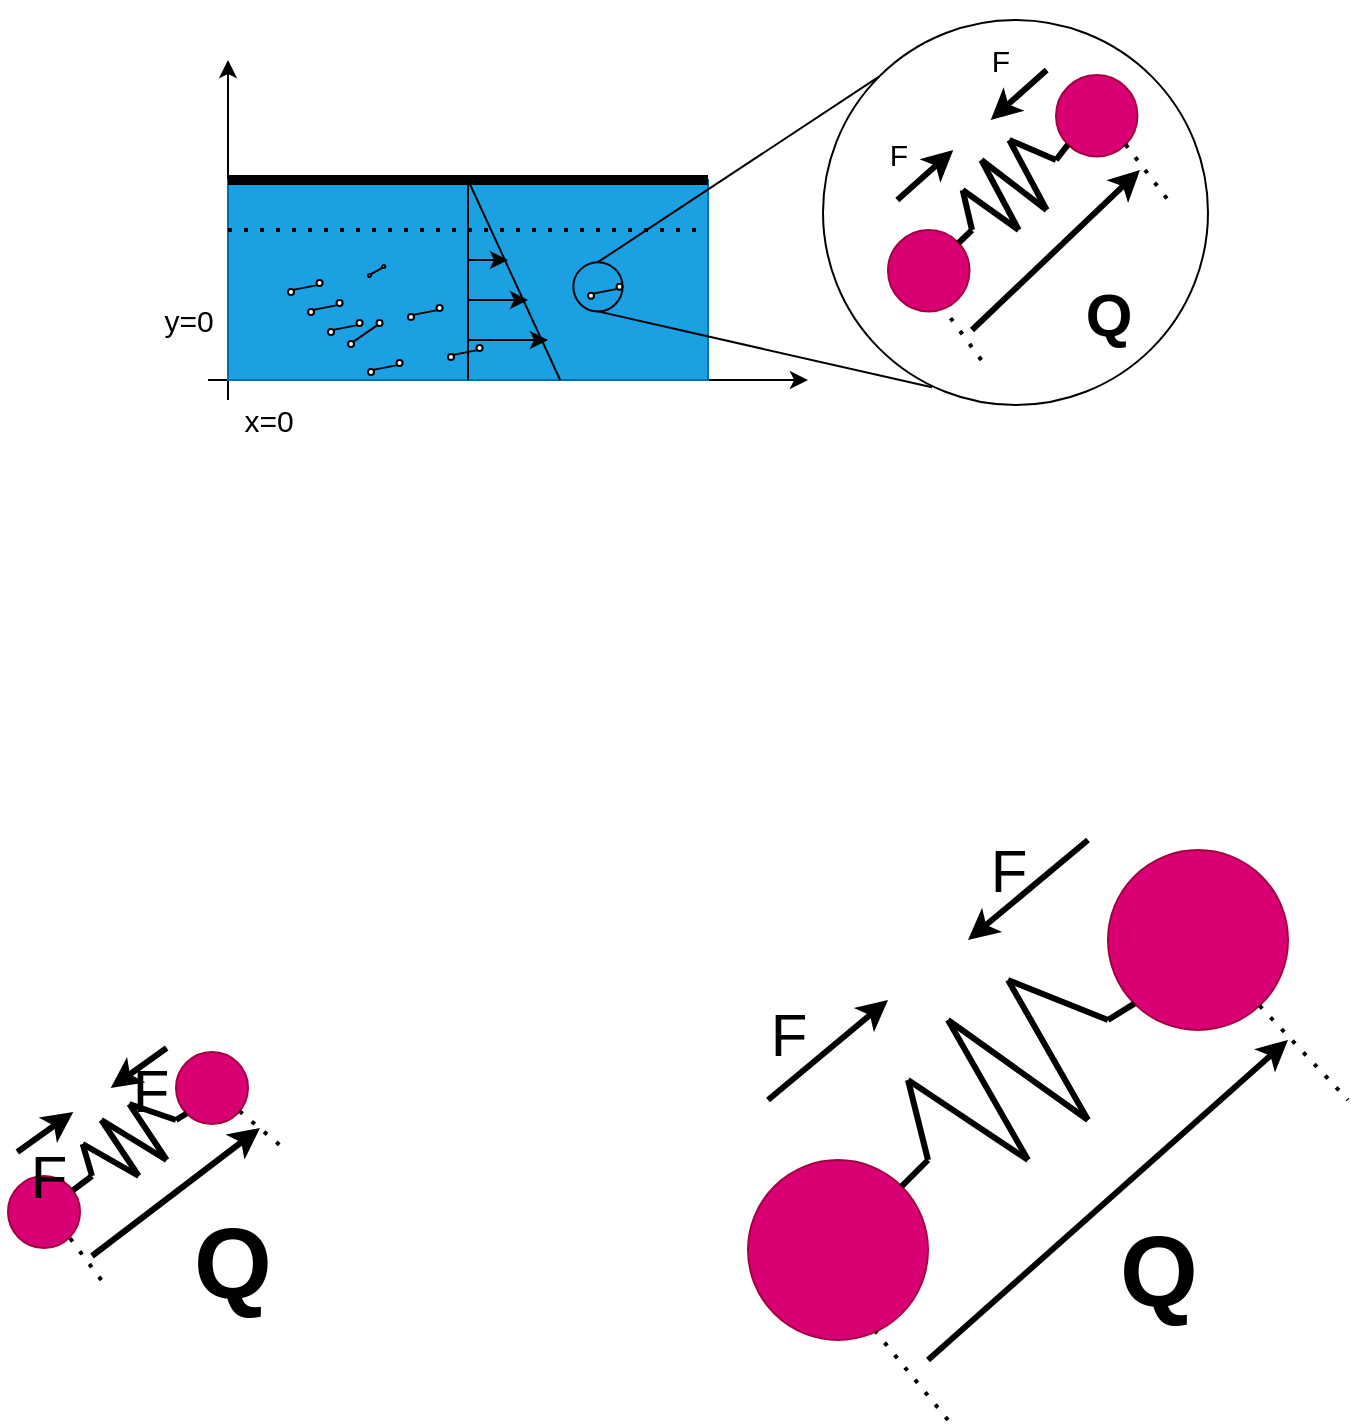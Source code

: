 <mxfile version="20.5.3" type="github">
  <diagram id="RbWwaUtCM0gXpG9aIwTm" name="第 1 页">
    <mxGraphModel dx="1182" dy="732" grid="0" gridSize="10" guides="1" tooltips="1" connect="1" arrows="1" fold="1" page="1" pageScale="1" pageWidth="827" pageHeight="1169" math="0" shadow="0">
      <root>
        <mxCell id="0" />
        <mxCell id="1" style="" parent="0" />
        <mxCell id="zauIGiu-Af3dXEBVpL37-1" value="" style="endArrow=classic;html=1;rounded=0;" edge="1" parent="1">
          <mxGeometry width="50" height="50" relative="1" as="geometry">
            <mxPoint x="190" y="360" as="sourcePoint" />
            <mxPoint x="490" y="360" as="targetPoint" />
          </mxGeometry>
        </mxCell>
        <mxCell id="zauIGiu-Af3dXEBVpL37-2" value="" style="endArrow=classic;html=1;rounded=0;" edge="1" parent="1">
          <mxGeometry width="50" height="50" relative="1" as="geometry">
            <mxPoint x="200" y="370" as="sourcePoint" />
            <mxPoint x="200" y="200" as="targetPoint" />
          </mxGeometry>
        </mxCell>
        <mxCell id="zauIGiu-Af3dXEBVpL37-32" value="" style="rounded=0;whiteSpace=wrap;html=1;fillStyle=auto;strokeColor=#006EAF;fillColor=#1ba1e2;fontColor=#ffffff;" vertex="1" parent="1">
          <mxGeometry x="200" y="260" width="240" height="100" as="geometry" />
        </mxCell>
        <mxCell id="zauIGiu-Af3dXEBVpL37-33" value="" style="endArrow=none;dashed=1;html=1;dashPattern=1 3;strokeWidth=2;rounded=0;exitX=0;exitY=0.25;exitDx=0;exitDy=0;entryX=1;entryY=0.25;entryDx=0;entryDy=0;" edge="1" parent="1" source="zauIGiu-Af3dXEBVpL37-32" target="zauIGiu-Af3dXEBVpL37-32">
          <mxGeometry width="50" height="50" relative="1" as="geometry">
            <mxPoint x="390" y="500" as="sourcePoint" />
            <mxPoint x="440" y="450" as="targetPoint" />
          </mxGeometry>
        </mxCell>
        <mxCell id="zauIGiu-Af3dXEBVpL37-34" value="" style="endArrow=none;html=1;rounded=0;strokeWidth=5;entryX=1;entryY=0;entryDx=0;entryDy=0;" edge="1" parent="1" target="zauIGiu-Af3dXEBVpL37-32">
          <mxGeometry width="50" height="50" relative="1" as="geometry">
            <mxPoint x="200" y="260" as="sourcePoint" />
            <mxPoint x="250" y="210" as="targetPoint" />
          </mxGeometry>
        </mxCell>
        <mxCell id="zauIGiu-Af3dXEBVpL37-35" value="" style="endArrow=none;html=1;rounded=0;strokeWidth=1;exitX=0.5;exitY=1;exitDx=0;exitDy=0;" edge="1" parent="1" source="zauIGiu-Af3dXEBVpL37-32">
          <mxGeometry width="50" height="50" relative="1" as="geometry">
            <mxPoint x="280" y="340" as="sourcePoint" />
            <mxPoint x="320" y="260" as="targetPoint" />
          </mxGeometry>
        </mxCell>
        <mxCell id="zauIGiu-Af3dXEBVpL37-36" value="" style="endArrow=none;html=1;rounded=0;strokeWidth=1;exitX=0.692;exitY=1;exitDx=0;exitDy=0;exitPerimeter=0;" edge="1" parent="1" source="zauIGiu-Af3dXEBVpL37-32">
          <mxGeometry width="50" height="50" relative="1" as="geometry">
            <mxPoint x="350" y="350" as="sourcePoint" />
            <mxPoint x="320" y="260" as="targetPoint" />
          </mxGeometry>
        </mxCell>
        <mxCell id="zauIGiu-Af3dXEBVpL37-37" value="" style="endArrow=classic;html=1;rounded=0;strokeWidth=1;" edge="1" parent="1">
          <mxGeometry width="50" height="50" relative="1" as="geometry">
            <mxPoint x="320" y="300" as="sourcePoint" />
            <mxPoint x="340" y="300" as="targetPoint" />
          </mxGeometry>
        </mxCell>
        <mxCell id="zauIGiu-Af3dXEBVpL37-38" value="" style="endArrow=classic;html=1;rounded=0;strokeWidth=1;" edge="1" parent="1">
          <mxGeometry width="50" height="50" relative="1" as="geometry">
            <mxPoint x="320" y="320" as="sourcePoint" />
            <mxPoint x="350" y="320" as="targetPoint" />
          </mxGeometry>
        </mxCell>
        <mxCell id="zauIGiu-Af3dXEBVpL37-39" value="" style="endArrow=classic;html=1;rounded=0;strokeWidth=1;" edge="1" parent="1">
          <mxGeometry width="50" height="50" relative="1" as="geometry">
            <mxPoint x="320" y="340" as="sourcePoint" />
            <mxPoint x="360" y="340" as="targetPoint" />
          </mxGeometry>
        </mxCell>
        <mxCell id="zauIGiu-Af3dXEBVpL37-54" value="" style="group" vertex="1" connectable="0" parent="1">
          <mxGeometry x="230" y="310" width="20" height="7.5" as="geometry" />
        </mxCell>
        <mxCell id="zauIGiu-Af3dXEBVpL37-55" value="" style="ellipse;whiteSpace=wrap;html=1;aspect=fixed;fillStyle=auto;" vertex="1" parent="zauIGiu-Af3dXEBVpL37-54">
          <mxGeometry y="4.5" width="3" height="3" as="geometry" />
        </mxCell>
        <mxCell id="zauIGiu-Af3dXEBVpL37-56" value="" style="ellipse;whiteSpace=wrap;html=1;aspect=fixed;fillStyle=auto;" vertex="1" parent="zauIGiu-Af3dXEBVpL37-54">
          <mxGeometry x="14.286" width="3" height="3" as="geometry" />
        </mxCell>
        <mxCell id="zauIGiu-Af3dXEBVpL37-57" value="" style="endArrow=none;html=1;rounded=0;strokeWidth=1;entryX=0;entryY=1;entryDx=0;entryDy=0;exitX=1;exitY=0;exitDx=0;exitDy=0;" edge="1" parent="zauIGiu-Af3dXEBVpL37-54" source="zauIGiu-Af3dXEBVpL37-55" target="zauIGiu-Af3dXEBVpL37-56">
          <mxGeometry width="50" height="50" relative="1" as="geometry">
            <mxPoint x="5.714" y="4.5" as="sourcePoint" />
            <mxPoint x="11.429" y="1.5" as="targetPoint" />
          </mxGeometry>
        </mxCell>
        <mxCell id="zauIGiu-Af3dXEBVpL37-62" value="" style="group" vertex="1" connectable="0" parent="1">
          <mxGeometry x="240" y="320" width="20" height="7.5" as="geometry" />
        </mxCell>
        <mxCell id="zauIGiu-Af3dXEBVpL37-63" value="" style="ellipse;whiteSpace=wrap;html=1;aspect=fixed;fillStyle=auto;" vertex="1" parent="zauIGiu-Af3dXEBVpL37-62">
          <mxGeometry y="4.5" width="3" height="3" as="geometry" />
        </mxCell>
        <mxCell id="zauIGiu-Af3dXEBVpL37-64" value="" style="ellipse;whiteSpace=wrap;html=1;aspect=fixed;fillStyle=auto;" vertex="1" parent="zauIGiu-Af3dXEBVpL37-62">
          <mxGeometry x="14.286" width="3" height="3" as="geometry" />
        </mxCell>
        <mxCell id="zauIGiu-Af3dXEBVpL37-65" value="" style="endArrow=none;html=1;rounded=0;strokeWidth=1;entryX=0;entryY=1;entryDx=0;entryDy=0;exitX=1;exitY=0;exitDx=0;exitDy=0;" edge="1" parent="zauIGiu-Af3dXEBVpL37-62" source="zauIGiu-Af3dXEBVpL37-63" target="zauIGiu-Af3dXEBVpL37-64">
          <mxGeometry width="50" height="50" relative="1" as="geometry">
            <mxPoint x="5.714" y="4.5" as="sourcePoint" />
            <mxPoint x="11.429" y="1.5" as="targetPoint" />
          </mxGeometry>
        </mxCell>
        <mxCell id="zauIGiu-Af3dXEBVpL37-66" value="" style="group;rotation=90;" vertex="1" connectable="0" parent="1">
          <mxGeometry x="250" y="330" width="20" height="7.5" as="geometry" />
        </mxCell>
        <mxCell id="zauIGiu-Af3dXEBVpL37-67" value="" style="ellipse;whiteSpace=wrap;html=1;aspect=fixed;fillStyle=auto;" vertex="1" parent="zauIGiu-Af3dXEBVpL37-66">
          <mxGeometry y="4.5" width="3" height="3" as="geometry" />
        </mxCell>
        <mxCell id="zauIGiu-Af3dXEBVpL37-68" value="" style="ellipse;whiteSpace=wrap;html=1;aspect=fixed;fillStyle=auto;" vertex="1" parent="zauIGiu-Af3dXEBVpL37-66">
          <mxGeometry x="14.286" width="3" height="3" as="geometry" />
        </mxCell>
        <mxCell id="zauIGiu-Af3dXEBVpL37-69" value="" style="endArrow=none;html=1;rounded=0;strokeWidth=1;entryX=0;entryY=1;entryDx=0;entryDy=0;exitX=1;exitY=0;exitDx=0;exitDy=0;" edge="1" parent="zauIGiu-Af3dXEBVpL37-66" source="zauIGiu-Af3dXEBVpL37-67" target="zauIGiu-Af3dXEBVpL37-68">
          <mxGeometry width="50" height="50" relative="1" as="geometry">
            <mxPoint x="5.714" y="4.5" as="sourcePoint" />
            <mxPoint x="11.429" y="1.5" as="targetPoint" />
          </mxGeometry>
        </mxCell>
        <mxCell id="zauIGiu-Af3dXEBVpL37-70" value="" style="group" vertex="1" connectable="0" parent="1">
          <mxGeometry x="260" y="330" width="20" height="17.5" as="geometry" />
        </mxCell>
        <mxCell id="zauIGiu-Af3dXEBVpL37-71" value="" style="ellipse;whiteSpace=wrap;html=1;aspect=fixed;fillStyle=auto;" vertex="1" parent="zauIGiu-Af3dXEBVpL37-70">
          <mxGeometry y="10.5" width="3" height="3" as="geometry" />
        </mxCell>
        <mxCell id="zauIGiu-Af3dXEBVpL37-72" value="" style="ellipse;whiteSpace=wrap;html=1;aspect=fixed;fillStyle=auto;" vertex="1" parent="zauIGiu-Af3dXEBVpL37-70">
          <mxGeometry x="14.286" width="3" height="3" as="geometry" />
        </mxCell>
        <mxCell id="zauIGiu-Af3dXEBVpL37-73" value="" style="endArrow=none;html=1;rounded=0;strokeWidth=1;entryX=0;entryY=1;entryDx=0;entryDy=0;exitX=1;exitY=0;exitDx=0;exitDy=0;" edge="1" parent="zauIGiu-Af3dXEBVpL37-70" source="zauIGiu-Af3dXEBVpL37-71" target="zauIGiu-Af3dXEBVpL37-72">
          <mxGeometry width="50" height="50" relative="1" as="geometry">
            <mxPoint x="5.714" y="10.5" as="sourcePoint" />
            <mxPoint x="11.429" y="3.5" as="targetPoint" />
          </mxGeometry>
        </mxCell>
        <mxCell id="zauIGiu-Af3dXEBVpL37-74" value="" style="group" vertex="1" connectable="0" parent="1">
          <mxGeometry x="270" y="350" width="20" height="7.5" as="geometry" />
        </mxCell>
        <mxCell id="zauIGiu-Af3dXEBVpL37-75" value="" style="ellipse;whiteSpace=wrap;html=1;aspect=fixed;fillStyle=auto;" vertex="1" parent="zauIGiu-Af3dXEBVpL37-74">
          <mxGeometry y="4.5" width="3" height="3" as="geometry" />
        </mxCell>
        <mxCell id="zauIGiu-Af3dXEBVpL37-76" value="" style="ellipse;whiteSpace=wrap;html=1;aspect=fixed;fillStyle=auto;" vertex="1" parent="zauIGiu-Af3dXEBVpL37-74">
          <mxGeometry x="14.286" width="3" height="3" as="geometry" />
        </mxCell>
        <mxCell id="zauIGiu-Af3dXEBVpL37-77" value="" style="endArrow=none;html=1;rounded=0;strokeWidth=1;entryX=0;entryY=1;entryDx=0;entryDy=0;exitX=1;exitY=0;exitDx=0;exitDy=0;" edge="1" parent="zauIGiu-Af3dXEBVpL37-74" source="zauIGiu-Af3dXEBVpL37-75" target="zauIGiu-Af3dXEBVpL37-76">
          <mxGeometry width="50" height="50" relative="1" as="geometry">
            <mxPoint x="5.714" y="4.5" as="sourcePoint" />
            <mxPoint x="11.429" y="1.5" as="targetPoint" />
          </mxGeometry>
        </mxCell>
        <mxCell id="zauIGiu-Af3dXEBVpL37-78" value="" style="group" vertex="1" connectable="0" parent="1">
          <mxGeometry x="290" y="322.5" width="20" height="7.5" as="geometry" />
        </mxCell>
        <mxCell id="zauIGiu-Af3dXEBVpL37-79" value="" style="ellipse;whiteSpace=wrap;html=1;aspect=fixed;fillStyle=auto;" vertex="1" parent="zauIGiu-Af3dXEBVpL37-78">
          <mxGeometry y="4.5" width="3" height="3" as="geometry" />
        </mxCell>
        <mxCell id="zauIGiu-Af3dXEBVpL37-80" value="" style="ellipse;whiteSpace=wrap;html=1;aspect=fixed;fillStyle=auto;" vertex="1" parent="zauIGiu-Af3dXEBVpL37-78">
          <mxGeometry x="14.286" width="3" height="3" as="geometry" />
        </mxCell>
        <mxCell id="zauIGiu-Af3dXEBVpL37-81" value="" style="endArrow=none;html=1;rounded=0;strokeWidth=1;entryX=0;entryY=1;entryDx=0;entryDy=0;exitX=1;exitY=0;exitDx=0;exitDy=0;" edge="1" parent="zauIGiu-Af3dXEBVpL37-78" source="zauIGiu-Af3dXEBVpL37-79" target="zauIGiu-Af3dXEBVpL37-80">
          <mxGeometry width="50" height="50" relative="1" as="geometry">
            <mxPoint x="5.714" y="4.5" as="sourcePoint" />
            <mxPoint x="11.429" y="1.5" as="targetPoint" />
          </mxGeometry>
        </mxCell>
        <mxCell id="zauIGiu-Af3dXEBVpL37-82" value="" style="group" vertex="1" connectable="0" parent="1">
          <mxGeometry x="270" y="302.5" width="10" height="7.5" as="geometry" />
        </mxCell>
        <mxCell id="zauIGiu-Af3dXEBVpL37-83" value="" style="ellipse;whiteSpace=wrap;html=1;aspect=fixed;fillStyle=auto;" vertex="1" parent="zauIGiu-Af3dXEBVpL37-82">
          <mxGeometry y="4.5" width="1.5" height="1.5" as="geometry" />
        </mxCell>
        <mxCell id="zauIGiu-Af3dXEBVpL37-84" value="" style="ellipse;whiteSpace=wrap;html=1;aspect=fixed;fillStyle=auto;" vertex="1" parent="zauIGiu-Af3dXEBVpL37-82">
          <mxGeometry x="7.143" width="1.5" height="1.5" as="geometry" />
        </mxCell>
        <mxCell id="zauIGiu-Af3dXEBVpL37-85" value="" style="endArrow=none;html=1;rounded=0;strokeWidth=1;entryX=0;entryY=1;entryDx=0;entryDy=0;exitX=1;exitY=0;exitDx=0;exitDy=0;" edge="1" parent="zauIGiu-Af3dXEBVpL37-82" source="zauIGiu-Af3dXEBVpL37-83" target="zauIGiu-Af3dXEBVpL37-84">
          <mxGeometry width="50" height="50" relative="1" as="geometry">
            <mxPoint x="2.857" y="4.5" as="sourcePoint" />
            <mxPoint x="5.714" y="1.5" as="targetPoint" />
          </mxGeometry>
        </mxCell>
        <mxCell id="zauIGiu-Af3dXEBVpL37-86" value="" style="group" vertex="1" connectable="0" parent="1">
          <mxGeometry x="380" y="311.88" width="50" height="53.75" as="geometry" />
        </mxCell>
        <mxCell id="zauIGiu-Af3dXEBVpL37-87" value="" style="ellipse;whiteSpace=wrap;html=1;aspect=fixed;fillStyle=auto;" vertex="1" parent="zauIGiu-Af3dXEBVpL37-86">
          <mxGeometry y="4.5" width="3" height="3" as="geometry" />
        </mxCell>
        <mxCell id="zauIGiu-Af3dXEBVpL37-88" value="" style="ellipse;whiteSpace=wrap;html=1;aspect=fixed;fillStyle=auto;" vertex="1" parent="zauIGiu-Af3dXEBVpL37-86">
          <mxGeometry x="14.286" width="3" height="3" as="geometry" />
        </mxCell>
        <mxCell id="zauIGiu-Af3dXEBVpL37-89" value="" style="endArrow=none;html=1;rounded=0;strokeWidth=1;entryX=0;entryY=1;entryDx=0;entryDy=0;exitX=1;exitY=0;exitDx=0;exitDy=0;" edge="1" parent="zauIGiu-Af3dXEBVpL37-86" source="zauIGiu-Af3dXEBVpL37-87" target="zauIGiu-Af3dXEBVpL37-88">
          <mxGeometry width="50" height="50" relative="1" as="geometry">
            <mxPoint x="5.714" y="4.5" as="sourcePoint" />
            <mxPoint x="11.429" y="1.5" as="targetPoint" />
          </mxGeometry>
        </mxCell>
        <mxCell id="zauIGiu-Af3dXEBVpL37-90" value="" style="ellipse;whiteSpace=wrap;html=1;aspect=fixed;fillStyle=auto;fillColor=none;" vertex="1" parent="zauIGiu-Af3dXEBVpL37-86">
          <mxGeometry x="-7.33" y="-10.81" width="24.62" height="24.62" as="geometry" />
        </mxCell>
        <mxCell id="zauIGiu-Af3dXEBVpL37-92" value="" style="endArrow=none;html=1;rounded=0;strokeWidth=1;entryX=0.5;entryY=1;entryDx=0;entryDy=0;exitX=0.283;exitY=0.954;exitDx=0;exitDy=0;exitPerimeter=0;" edge="1" parent="1" source="zauIGiu-Af3dXEBVpL37-94" target="zauIGiu-Af3dXEBVpL37-90">
          <mxGeometry width="50" height="50" relative="1" as="geometry">
            <mxPoint x="520" y="350" as="sourcePoint" />
            <mxPoint x="440" y="450" as="targetPoint" />
          </mxGeometry>
        </mxCell>
        <mxCell id="zauIGiu-Af3dXEBVpL37-93" value="" style="endArrow=none;html=1;rounded=0;strokeWidth=1;entryX=0.5;entryY=0;entryDx=0;entryDy=0;exitX=0;exitY=0;exitDx=0;exitDy=0;" edge="1" parent="1" source="zauIGiu-Af3dXEBVpL37-94" target="zauIGiu-Af3dXEBVpL37-90">
          <mxGeometry width="50" height="50" relative="1" as="geometry">
            <mxPoint x="510" y="270" as="sourcePoint" />
            <mxPoint x="440" y="450" as="targetPoint" />
          </mxGeometry>
        </mxCell>
        <mxCell id="zauIGiu-Af3dXEBVpL37-94" value="" style="ellipse;whiteSpace=wrap;html=1;aspect=fixed;fillStyle=auto;strokeColor=#000000;fillColor=none;" vertex="1" parent="1">
          <mxGeometry x="497.5" y="180" width="192.5" height="192.5" as="geometry" />
        </mxCell>
        <mxCell id="zauIGiu-Af3dXEBVpL37-96" value="" style="group" vertex="1" connectable="0" parent="1">
          <mxGeometry x="310" y="342.5" width="20" height="7.5" as="geometry" />
        </mxCell>
        <mxCell id="zauIGiu-Af3dXEBVpL37-97" value="" style="ellipse;whiteSpace=wrap;html=1;aspect=fixed;fillStyle=auto;" vertex="1" parent="zauIGiu-Af3dXEBVpL37-96">
          <mxGeometry y="4.5" width="3" height="3" as="geometry" />
        </mxCell>
        <mxCell id="zauIGiu-Af3dXEBVpL37-98" value="" style="ellipse;whiteSpace=wrap;html=1;aspect=fixed;fillStyle=auto;" vertex="1" parent="zauIGiu-Af3dXEBVpL37-96">
          <mxGeometry x="14.286" width="3" height="3" as="geometry" />
        </mxCell>
        <mxCell id="zauIGiu-Af3dXEBVpL37-99" value="" style="endArrow=none;html=1;rounded=0;strokeWidth=1;entryX=0;entryY=1;entryDx=0;entryDy=0;exitX=1;exitY=0;exitDx=0;exitDy=0;" edge="1" parent="zauIGiu-Af3dXEBVpL37-96" source="zauIGiu-Af3dXEBVpL37-97" target="zauIGiu-Af3dXEBVpL37-98">
          <mxGeometry width="50" height="50" relative="1" as="geometry">
            <mxPoint x="5.714" y="4.5" as="sourcePoint" />
            <mxPoint x="11.429" y="1.5" as="targetPoint" />
          </mxGeometry>
        </mxCell>
        <mxCell id="zauIGiu-Af3dXEBVpL37-136" value="" style="group" vertex="1" connectable="0" parent="1">
          <mxGeometry x="460" y="580" width="300" height="300" as="geometry" />
        </mxCell>
        <mxCell id="zauIGiu-Af3dXEBVpL37-95" value="" style="ellipse;whiteSpace=wrap;html=1;aspect=fixed;fillStyle=auto;strokeColor=#A50040;fillColor=#d80073;fontColor=#ffffff;" vertex="1" parent="zauIGiu-Af3dXEBVpL37-136">
          <mxGeometry x="180" y="15" width="90" height="90" as="geometry" />
        </mxCell>
        <mxCell id="zauIGiu-Af3dXEBVpL37-112" value="" style="ellipse;whiteSpace=wrap;html=1;aspect=fixed;fillStyle=auto;strokeColor=#A50040;fillColor=#d80073;fontColor=#ffffff;direction=south;" vertex="1" parent="zauIGiu-Af3dXEBVpL37-136">
          <mxGeometry y="170" width="90" height="90" as="geometry" />
        </mxCell>
        <mxCell id="zauIGiu-Af3dXEBVpL37-113" value="" style="endArrow=none;html=1;rounded=0;strokeWidth=3;entryX=0;entryY=1;entryDx=0;entryDy=0;" edge="1" parent="zauIGiu-Af3dXEBVpL37-136" target="zauIGiu-Af3dXEBVpL37-95">
          <mxGeometry width="50" height="50" relative="1" as="geometry">
            <mxPoint x="180" y="100" as="sourcePoint" />
            <mxPoint x="-20" y="-30" as="targetPoint" />
          </mxGeometry>
        </mxCell>
        <mxCell id="zauIGiu-Af3dXEBVpL37-117" value="" style="endArrow=none;html=1;rounded=0;strokeWidth=3;" edge="1" parent="zauIGiu-Af3dXEBVpL37-136">
          <mxGeometry width="50" height="50" relative="1" as="geometry">
            <mxPoint x="130" y="80" as="sourcePoint" />
            <mxPoint x="180" y="100" as="targetPoint" />
          </mxGeometry>
        </mxCell>
        <mxCell id="zauIGiu-Af3dXEBVpL37-118" value="" style="endArrow=none;html=1;rounded=0;strokeWidth=3;" edge="1" parent="zauIGiu-Af3dXEBVpL37-136">
          <mxGeometry width="50" height="50" relative="1" as="geometry">
            <mxPoint x="170" y="150" as="sourcePoint" />
            <mxPoint x="130" y="80" as="targetPoint" />
          </mxGeometry>
        </mxCell>
        <mxCell id="zauIGiu-Af3dXEBVpL37-119" value="" style="endArrow=none;html=1;rounded=0;strokeWidth=3;" edge="1" parent="zauIGiu-Af3dXEBVpL37-136">
          <mxGeometry width="50" height="50" relative="1" as="geometry">
            <mxPoint x="100" y="100" as="sourcePoint" />
            <mxPoint x="170" y="150" as="targetPoint" />
          </mxGeometry>
        </mxCell>
        <mxCell id="zauIGiu-Af3dXEBVpL37-120" value="" style="endArrow=none;html=1;rounded=0;strokeWidth=3;" edge="1" parent="zauIGiu-Af3dXEBVpL37-136">
          <mxGeometry width="50" height="50" relative="1" as="geometry">
            <mxPoint x="140" y="170" as="sourcePoint" />
            <mxPoint x="100" y="100" as="targetPoint" />
          </mxGeometry>
        </mxCell>
        <mxCell id="zauIGiu-Af3dXEBVpL37-121" value="" style="endArrow=none;html=1;rounded=0;strokeWidth=3;" edge="1" parent="zauIGiu-Af3dXEBVpL37-136">
          <mxGeometry width="50" height="50" relative="1" as="geometry">
            <mxPoint x="80" y="130" as="sourcePoint" />
            <mxPoint x="140" y="170" as="targetPoint" />
          </mxGeometry>
        </mxCell>
        <mxCell id="zauIGiu-Af3dXEBVpL37-122" value="" style="endArrow=none;html=1;rounded=0;strokeWidth=3;" edge="1" parent="zauIGiu-Af3dXEBVpL37-136">
          <mxGeometry width="50" height="50" relative="1" as="geometry">
            <mxPoint x="90" y="170" as="sourcePoint" />
            <mxPoint x="80" y="130" as="targetPoint" />
          </mxGeometry>
        </mxCell>
        <mxCell id="zauIGiu-Af3dXEBVpL37-123" value="" style="endArrow=none;html=1;rounded=0;strokeWidth=3;" edge="1" parent="zauIGiu-Af3dXEBVpL37-136" source="zauIGiu-Af3dXEBVpL37-112">
          <mxGeometry width="50" height="50" relative="1" as="geometry">
            <mxPoint x="-70" y="20" as="sourcePoint" />
            <mxPoint x="90" y="170" as="targetPoint" />
          </mxGeometry>
        </mxCell>
        <mxCell id="zauIGiu-Af3dXEBVpL37-124" value="" style="endArrow=classic;html=1;rounded=0;strokeWidth=3;" edge="1" parent="zauIGiu-Af3dXEBVpL37-136">
          <mxGeometry width="50" height="50" relative="1" as="geometry">
            <mxPoint x="90" y="270" as="sourcePoint" />
            <mxPoint x="270" y="110" as="targetPoint" />
          </mxGeometry>
        </mxCell>
        <mxCell id="zauIGiu-Af3dXEBVpL37-126" value="" style="endArrow=none;dashed=1;html=1;dashPattern=1 3;strokeWidth=2;rounded=0;" edge="1" parent="zauIGiu-Af3dXEBVpL37-136" source="zauIGiu-Af3dXEBVpL37-95">
          <mxGeometry width="50" height="50" relative="1" as="geometry">
            <mxPoint x="-70" y="20" as="sourcePoint" />
            <mxPoint x="300" y="140" as="targetPoint" />
          </mxGeometry>
        </mxCell>
        <mxCell id="zauIGiu-Af3dXEBVpL37-127" value="" style="endArrow=none;dashed=1;html=1;dashPattern=1 3;strokeWidth=2;rounded=0;entryX=0.956;entryY=0.289;entryDx=0;entryDy=0;entryPerimeter=0;" edge="1" parent="zauIGiu-Af3dXEBVpL37-136" target="zauIGiu-Af3dXEBVpL37-112">
          <mxGeometry width="50" height="50" relative="1" as="geometry">
            <mxPoint x="100" y="300" as="sourcePoint" />
            <mxPoint x="-20" y="-30" as="targetPoint" />
          </mxGeometry>
        </mxCell>
        <mxCell id="zauIGiu-Af3dXEBVpL37-128" value="&lt;b&gt;&lt;font style=&quot;font-size: 50px;&quot;&gt;Q&lt;/font&gt;&lt;/b&gt;" style="text;html=1;align=center;verticalAlign=middle;resizable=0;points=[];autosize=1;strokeColor=none;fillColor=none;" vertex="1" parent="zauIGiu-Af3dXEBVpL37-136">
          <mxGeometry x="175" y="190" width="60" height="70" as="geometry" />
        </mxCell>
        <mxCell id="zauIGiu-Af3dXEBVpL37-129" value="" style="endArrow=classic;html=1;rounded=0;strokeWidth=3;fontSize=50;" edge="1" parent="zauIGiu-Af3dXEBVpL37-136">
          <mxGeometry width="50" height="50" relative="1" as="geometry">
            <mxPoint x="10" y="140" as="sourcePoint" />
            <mxPoint x="70" y="90" as="targetPoint" />
          </mxGeometry>
        </mxCell>
        <mxCell id="zauIGiu-Af3dXEBVpL37-130" value="" style="endArrow=classic;html=1;rounded=0;strokeWidth=3;fontSize=50;" edge="1" parent="zauIGiu-Af3dXEBVpL37-136">
          <mxGeometry width="50" height="50" relative="1" as="geometry">
            <mxPoint x="170" y="10" as="sourcePoint" />
            <mxPoint x="110" y="60" as="targetPoint" />
          </mxGeometry>
        </mxCell>
        <mxCell id="zauIGiu-Af3dXEBVpL37-134" value="&lt;font style=&quot;font-size: 30px;&quot;&gt;F&lt;/font&gt;" style="text;html=1;align=center;verticalAlign=middle;resizable=0;points=[];autosize=1;strokeColor=none;fillColor=none;fontSize=50;" vertex="1" parent="zauIGiu-Af3dXEBVpL37-136">
          <mxGeometry y="65" width="40" height="70" as="geometry" />
        </mxCell>
        <mxCell id="zauIGiu-Af3dXEBVpL37-135" value="F" style="text;html=1;align=center;verticalAlign=middle;resizable=0;points=[];autosize=1;strokeColor=none;fillColor=none;fontSize=30;" vertex="1" parent="zauIGiu-Af3dXEBVpL37-136">
          <mxGeometry x="110" width="40" height="50" as="geometry" />
        </mxCell>
        <mxCell id="zauIGiu-Af3dXEBVpL37-137" value="" style="group" vertex="1" connectable="0" parent="1">
          <mxGeometry x="90" y="690" width="140" height="120" as="geometry" />
        </mxCell>
        <mxCell id="zauIGiu-Af3dXEBVpL37-138" value="" style="ellipse;whiteSpace=wrap;html=1;aspect=fixed;fillStyle=auto;strokeColor=#A50040;fillColor=#d80073;fontColor=#ffffff;" vertex="1" parent="zauIGiu-Af3dXEBVpL37-137">
          <mxGeometry x="84" y="6" width="36" height="36" as="geometry" />
        </mxCell>
        <mxCell id="zauIGiu-Af3dXEBVpL37-139" value="" style="ellipse;whiteSpace=wrap;html=1;aspect=fixed;fillStyle=auto;strokeColor=#A50040;fillColor=#d80073;fontColor=#ffffff;direction=south;" vertex="1" parent="zauIGiu-Af3dXEBVpL37-137">
          <mxGeometry y="68" width="36" height="36" as="geometry" />
        </mxCell>
        <mxCell id="zauIGiu-Af3dXEBVpL37-140" value="" style="endArrow=none;html=1;rounded=0;strokeWidth=3;entryX=0;entryY=1;entryDx=0;entryDy=0;" edge="1" parent="zauIGiu-Af3dXEBVpL37-137" target="zauIGiu-Af3dXEBVpL37-138">
          <mxGeometry width="50" height="50" relative="1" as="geometry">
            <mxPoint x="84" y="40" as="sourcePoint" />
            <mxPoint x="-9.333" y="-12" as="targetPoint" />
          </mxGeometry>
        </mxCell>
        <mxCell id="zauIGiu-Af3dXEBVpL37-141" value="" style="endArrow=none;html=1;rounded=0;strokeWidth=3;" edge="1" parent="zauIGiu-Af3dXEBVpL37-137">
          <mxGeometry width="50" height="50" relative="1" as="geometry">
            <mxPoint x="60.667" y="32" as="sourcePoint" />
            <mxPoint x="84" y="40" as="targetPoint" />
          </mxGeometry>
        </mxCell>
        <mxCell id="zauIGiu-Af3dXEBVpL37-142" value="" style="endArrow=none;html=1;rounded=0;strokeWidth=3;" edge="1" parent="zauIGiu-Af3dXEBVpL37-137">
          <mxGeometry width="50" height="50" relative="1" as="geometry">
            <mxPoint x="79.333" y="60" as="sourcePoint" />
            <mxPoint x="60.667" y="32" as="targetPoint" />
          </mxGeometry>
        </mxCell>
        <mxCell id="zauIGiu-Af3dXEBVpL37-143" value="" style="endArrow=none;html=1;rounded=0;strokeWidth=3;" edge="1" parent="zauIGiu-Af3dXEBVpL37-137">
          <mxGeometry width="50" height="50" relative="1" as="geometry">
            <mxPoint x="46.667" y="40" as="sourcePoint" />
            <mxPoint x="79.333" y="60" as="targetPoint" />
          </mxGeometry>
        </mxCell>
        <mxCell id="zauIGiu-Af3dXEBVpL37-144" value="" style="endArrow=none;html=1;rounded=0;strokeWidth=3;" edge="1" parent="zauIGiu-Af3dXEBVpL37-137">
          <mxGeometry width="50" height="50" relative="1" as="geometry">
            <mxPoint x="65.333" y="68" as="sourcePoint" />
            <mxPoint x="46.667" y="40" as="targetPoint" />
          </mxGeometry>
        </mxCell>
        <mxCell id="zauIGiu-Af3dXEBVpL37-145" value="" style="endArrow=none;html=1;rounded=0;strokeWidth=3;" edge="1" parent="zauIGiu-Af3dXEBVpL37-137">
          <mxGeometry width="50" height="50" relative="1" as="geometry">
            <mxPoint x="37.333" y="52" as="sourcePoint" />
            <mxPoint x="65.333" y="68" as="targetPoint" />
          </mxGeometry>
        </mxCell>
        <mxCell id="zauIGiu-Af3dXEBVpL37-146" value="" style="endArrow=none;html=1;rounded=0;strokeWidth=3;" edge="1" parent="zauIGiu-Af3dXEBVpL37-137">
          <mxGeometry width="50" height="50" relative="1" as="geometry">
            <mxPoint x="42" y="68" as="sourcePoint" />
            <mxPoint x="37.333" y="52" as="targetPoint" />
          </mxGeometry>
        </mxCell>
        <mxCell id="zauIGiu-Af3dXEBVpL37-147" value="" style="endArrow=none;html=1;rounded=0;strokeWidth=3;" edge="1" parent="zauIGiu-Af3dXEBVpL37-137" source="zauIGiu-Af3dXEBVpL37-139">
          <mxGeometry width="50" height="50" relative="1" as="geometry">
            <mxPoint x="-32.667" y="8" as="sourcePoint" />
            <mxPoint x="42" y="68" as="targetPoint" />
          </mxGeometry>
        </mxCell>
        <mxCell id="zauIGiu-Af3dXEBVpL37-148" value="" style="endArrow=classic;html=1;rounded=0;strokeWidth=3;" edge="1" parent="zauIGiu-Af3dXEBVpL37-137">
          <mxGeometry width="50" height="50" relative="1" as="geometry">
            <mxPoint x="42" y="108" as="sourcePoint" />
            <mxPoint x="126" y="44" as="targetPoint" />
          </mxGeometry>
        </mxCell>
        <mxCell id="zauIGiu-Af3dXEBVpL37-149" value="" style="endArrow=none;dashed=1;html=1;dashPattern=1 3;strokeWidth=2;rounded=0;" edge="1" parent="zauIGiu-Af3dXEBVpL37-137" source="zauIGiu-Af3dXEBVpL37-138">
          <mxGeometry width="50" height="50" relative="1" as="geometry">
            <mxPoint x="-32.667" y="8" as="sourcePoint" />
            <mxPoint x="140" y="56" as="targetPoint" />
          </mxGeometry>
        </mxCell>
        <mxCell id="zauIGiu-Af3dXEBVpL37-150" value="" style="endArrow=none;dashed=1;html=1;dashPattern=1 3;strokeWidth=2;rounded=0;entryX=1;entryY=0;entryDx=0;entryDy=0;" edge="1" parent="zauIGiu-Af3dXEBVpL37-137" target="zauIGiu-Af3dXEBVpL37-139">
          <mxGeometry width="50" height="50" relative="1" as="geometry">
            <mxPoint x="46.667" y="120" as="sourcePoint" />
            <mxPoint x="-9.333" y="-12" as="targetPoint" />
          </mxGeometry>
        </mxCell>
        <mxCell id="zauIGiu-Af3dXEBVpL37-151" value="&lt;b&gt;&lt;font style=&quot;font-size: 50px;&quot;&gt;Q&lt;/font&gt;&lt;/b&gt;" style="text;html=1;align=center;verticalAlign=middle;resizable=0;points=[];autosize=1;strokeColor=none;fillColor=none;" vertex="1" parent="zauIGiu-Af3dXEBVpL37-137">
          <mxGeometry x="81.667" y="76" width="60" height="70" as="geometry" />
        </mxCell>
        <mxCell id="zauIGiu-Af3dXEBVpL37-152" value="" style="endArrow=classic;html=1;rounded=0;strokeWidth=3;fontSize=50;" edge="1" parent="zauIGiu-Af3dXEBVpL37-137">
          <mxGeometry width="50" height="50" relative="1" as="geometry">
            <mxPoint x="4.667" y="56" as="sourcePoint" />
            <mxPoint x="32.667" y="36" as="targetPoint" />
          </mxGeometry>
        </mxCell>
        <mxCell id="zauIGiu-Af3dXEBVpL37-153" value="" style="endArrow=classic;html=1;rounded=0;strokeWidth=3;fontSize=50;" edge="1" parent="zauIGiu-Af3dXEBVpL37-137">
          <mxGeometry width="50" height="50" relative="1" as="geometry">
            <mxPoint x="79.333" y="4" as="sourcePoint" />
            <mxPoint x="51.333" y="24" as="targetPoint" />
          </mxGeometry>
        </mxCell>
        <mxCell id="zauIGiu-Af3dXEBVpL37-154" value="&lt;font style=&quot;font-size: 30px;&quot;&gt;F&lt;/font&gt;" style="text;html=1;align=center;verticalAlign=middle;resizable=0;points=[];autosize=1;strokeColor=none;fillColor=none;fontSize=50;" vertex="1" parent="zauIGiu-Af3dXEBVpL37-137">
          <mxGeometry y="26" width="40" height="70" as="geometry" />
        </mxCell>
        <mxCell id="zauIGiu-Af3dXEBVpL37-155" value="F" style="text;html=1;align=center;verticalAlign=middle;resizable=0;points=[];autosize=1;strokeColor=none;fillColor=none;fontSize=30;" vertex="1" parent="zauIGiu-Af3dXEBVpL37-137">
          <mxGeometry x="51.333" width="40" height="50" as="geometry" />
        </mxCell>
        <mxCell id="zauIGiu-Af3dXEBVpL37-263" value="" style="group" vertex="1" connectable="0" parent="1">
          <mxGeometry x="530" y="200" width="140" height="150" as="geometry" />
        </mxCell>
        <mxCell id="zauIGiu-Af3dXEBVpL37-264" value="" style="ellipse;whiteSpace=wrap;html=1;aspect=fixed;fillStyle=auto;strokeColor=#A50040;fillColor=#d80073;fontColor=#ffffff;" vertex="1" parent="zauIGiu-Af3dXEBVpL37-263">
          <mxGeometry x="84" y="7.5" width="40.741" height="40.741" as="geometry" />
        </mxCell>
        <mxCell id="zauIGiu-Af3dXEBVpL37-265" value="" style="ellipse;whiteSpace=wrap;html=1;aspect=fixed;fillStyle=auto;strokeColor=#A50040;fillColor=#d80073;fontColor=#ffffff;direction=south;" vertex="1" parent="zauIGiu-Af3dXEBVpL37-263">
          <mxGeometry y="85" width="40.741" height="40.741" as="geometry" />
        </mxCell>
        <mxCell id="zauIGiu-Af3dXEBVpL37-266" value="" style="endArrow=none;html=1;rounded=0;strokeWidth=3;entryX=0;entryY=1;entryDx=0;entryDy=0;" edge="1" parent="zauIGiu-Af3dXEBVpL37-263" target="zauIGiu-Af3dXEBVpL37-264">
          <mxGeometry width="50" height="50" relative="1" as="geometry">
            <mxPoint x="84" y="50" as="sourcePoint" />
            <mxPoint x="-9.333" y="-15" as="targetPoint" />
          </mxGeometry>
        </mxCell>
        <mxCell id="zauIGiu-Af3dXEBVpL37-267" value="" style="endArrow=none;html=1;rounded=0;strokeWidth=3;" edge="1" parent="zauIGiu-Af3dXEBVpL37-263">
          <mxGeometry width="50" height="50" relative="1" as="geometry">
            <mxPoint x="60.667" y="40" as="sourcePoint" />
            <mxPoint x="84" y="50" as="targetPoint" />
          </mxGeometry>
        </mxCell>
        <mxCell id="zauIGiu-Af3dXEBVpL37-268" value="" style="endArrow=none;html=1;rounded=0;strokeWidth=3;" edge="1" parent="zauIGiu-Af3dXEBVpL37-263">
          <mxGeometry width="50" height="50" relative="1" as="geometry">
            <mxPoint x="79.333" y="75" as="sourcePoint" />
            <mxPoint x="60.667" y="40" as="targetPoint" />
          </mxGeometry>
        </mxCell>
        <mxCell id="zauIGiu-Af3dXEBVpL37-269" value="" style="endArrow=none;html=1;rounded=0;strokeWidth=3;" edge="1" parent="zauIGiu-Af3dXEBVpL37-263">
          <mxGeometry width="50" height="50" relative="1" as="geometry">
            <mxPoint x="46.667" y="50" as="sourcePoint" />
            <mxPoint x="79.333" y="75" as="targetPoint" />
          </mxGeometry>
        </mxCell>
        <mxCell id="zauIGiu-Af3dXEBVpL37-270" value="" style="endArrow=none;html=1;rounded=0;strokeWidth=3;" edge="1" parent="zauIGiu-Af3dXEBVpL37-263">
          <mxGeometry width="50" height="50" relative="1" as="geometry">
            <mxPoint x="65.333" y="85" as="sourcePoint" />
            <mxPoint x="46.667" y="50" as="targetPoint" />
          </mxGeometry>
        </mxCell>
        <mxCell id="zauIGiu-Af3dXEBVpL37-271" value="" style="endArrow=none;html=1;rounded=0;strokeWidth=3;" edge="1" parent="zauIGiu-Af3dXEBVpL37-263">
          <mxGeometry width="50" height="50" relative="1" as="geometry">
            <mxPoint x="37.333" y="65" as="sourcePoint" />
            <mxPoint x="65.333" y="85" as="targetPoint" />
          </mxGeometry>
        </mxCell>
        <mxCell id="zauIGiu-Af3dXEBVpL37-272" value="" style="endArrow=none;html=1;rounded=0;strokeWidth=3;" edge="1" parent="zauIGiu-Af3dXEBVpL37-263">
          <mxGeometry width="50" height="50" relative="1" as="geometry">
            <mxPoint x="42" y="85" as="sourcePoint" />
            <mxPoint x="37.333" y="65" as="targetPoint" />
          </mxGeometry>
        </mxCell>
        <mxCell id="zauIGiu-Af3dXEBVpL37-273" value="" style="endArrow=none;html=1;rounded=0;strokeWidth=3;" edge="1" parent="zauIGiu-Af3dXEBVpL37-263" source="zauIGiu-Af3dXEBVpL37-265">
          <mxGeometry width="50" height="50" relative="1" as="geometry">
            <mxPoint x="-32.667" y="10" as="sourcePoint" />
            <mxPoint x="42" y="85" as="targetPoint" />
          </mxGeometry>
        </mxCell>
        <mxCell id="zauIGiu-Af3dXEBVpL37-274" value="" style="endArrow=classic;html=1;rounded=0;strokeWidth=3;" edge="1" parent="zauIGiu-Af3dXEBVpL37-263">
          <mxGeometry width="50" height="50" relative="1" as="geometry">
            <mxPoint x="42" y="135" as="sourcePoint" />
            <mxPoint x="126" y="55" as="targetPoint" />
          </mxGeometry>
        </mxCell>
        <mxCell id="zauIGiu-Af3dXEBVpL37-275" value="" style="endArrow=none;dashed=1;html=1;dashPattern=1 3;strokeWidth=2;rounded=0;exitX=1;exitY=1;exitDx=0;exitDy=0;" edge="1" parent="zauIGiu-Af3dXEBVpL37-263" source="zauIGiu-Af3dXEBVpL37-264">
          <mxGeometry width="50" height="50" relative="1" as="geometry">
            <mxPoint x="120" y="50" as="sourcePoint" />
            <mxPoint x="140.0" y="70" as="targetPoint" />
          </mxGeometry>
        </mxCell>
        <mxCell id="zauIGiu-Af3dXEBVpL37-276" value="" style="endArrow=none;dashed=1;html=1;dashPattern=1 3;strokeWidth=2;rounded=0;entryX=0.971;entryY=0.313;entryDx=0;entryDy=0;entryPerimeter=0;" edge="1" parent="zauIGiu-Af3dXEBVpL37-263" target="zauIGiu-Af3dXEBVpL37-265">
          <mxGeometry width="50" height="50" relative="1" as="geometry">
            <mxPoint x="46.667" y="150" as="sourcePoint" />
            <mxPoint x="-9.333" y="-15" as="targetPoint" />
          </mxGeometry>
        </mxCell>
        <mxCell id="zauIGiu-Af3dXEBVpL37-277" value="&lt;b&gt;&lt;font style=&quot;font-size: 30px;&quot;&gt;Q&lt;/font&gt;&lt;/b&gt;" style="text;html=1;align=center;verticalAlign=middle;resizable=0;points=[];autosize=1;strokeColor=none;fillColor=none;" vertex="1" parent="zauIGiu-Af3dXEBVpL37-263">
          <mxGeometry x="85.0" y="101.818" width="50" height="50" as="geometry" />
        </mxCell>
        <mxCell id="zauIGiu-Af3dXEBVpL37-278" value="" style="endArrow=classic;html=1;rounded=0;strokeWidth=3;fontSize=50;" edge="1" parent="zauIGiu-Af3dXEBVpL37-263">
          <mxGeometry width="50" height="50" relative="1" as="geometry">
            <mxPoint x="4.667" y="70" as="sourcePoint" />
            <mxPoint x="32.667" y="45" as="targetPoint" />
          </mxGeometry>
        </mxCell>
        <mxCell id="zauIGiu-Af3dXEBVpL37-279" value="" style="endArrow=classic;html=1;rounded=0;strokeWidth=3;fontSize=50;" edge="1" parent="zauIGiu-Af3dXEBVpL37-263">
          <mxGeometry width="50" height="50" relative="1" as="geometry">
            <mxPoint x="79.333" y="5" as="sourcePoint" />
            <mxPoint x="51.333" y="30" as="targetPoint" />
          </mxGeometry>
        </mxCell>
        <mxCell id="zauIGiu-Af3dXEBVpL37-280" value="&lt;font style=&quot;font-size: 15px;&quot;&gt;F&lt;/font&gt;" style="text;html=1;align=center;verticalAlign=middle;resizable=0;points=[];autosize=1;strokeColor=none;fillColor=none;fontSize=50;" vertex="1" parent="zauIGiu-Af3dXEBVpL37-263">
          <mxGeometry x="-9.997" y="0.002" width="30" height="70" as="geometry" />
        </mxCell>
        <mxCell id="zauIGiu-Af3dXEBVpL37-281" value="&lt;font style=&quot;font-size: 15px;&quot;&gt;F&lt;/font&gt;" style="text;html=1;align=center;verticalAlign=middle;resizable=0;points=[];autosize=1;strokeColor=none;fillColor=none;fontSize=30;" vertex="1" parent="zauIGiu-Af3dXEBVpL37-263">
          <mxGeometry x="40.743" y="-29.999" width="30" height="50" as="geometry" />
        </mxCell>
        <mxCell id="zauIGiu-Af3dXEBVpL37-282" value="x=0" style="text;html=1;align=center;verticalAlign=middle;resizable=0;points=[];autosize=1;strokeColor=none;fillColor=none;fontSize=15;" vertex="1" parent="1">
          <mxGeometry x="195" y="365" width="50" height="30" as="geometry" />
        </mxCell>
        <mxCell id="zauIGiu-Af3dXEBVpL37-283" value="y=0" style="text;html=1;align=center;verticalAlign=middle;resizable=0;points=[];autosize=1;strokeColor=none;fillColor=none;fontSize=15;" vertex="1" parent="1">
          <mxGeometry x="155" y="315" width="50" height="30" as="geometry" />
        </mxCell>
      </root>
    </mxGraphModel>
  </diagram>
</mxfile>
